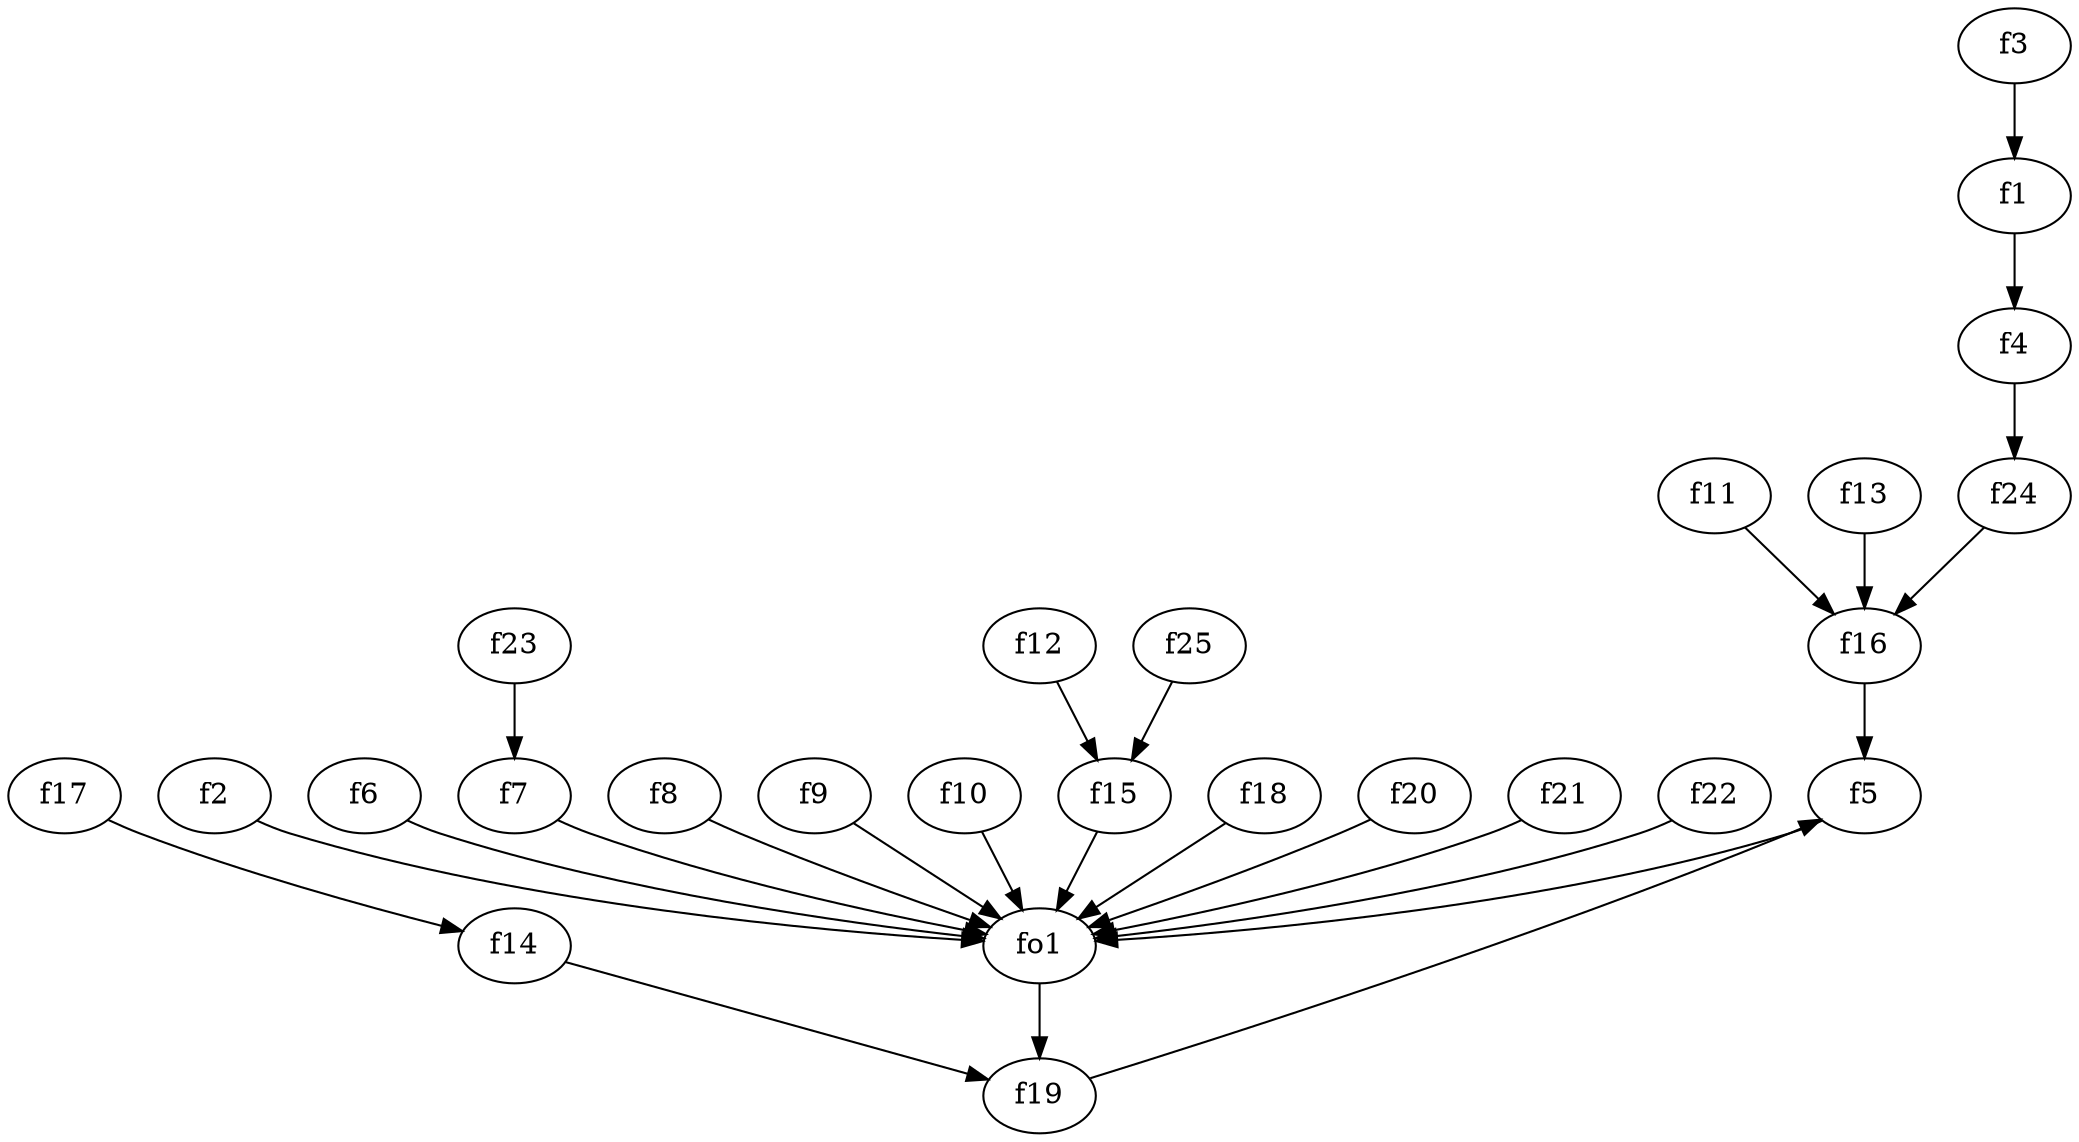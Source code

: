 strict digraph  {
f1;
f2;
f3;
f4;
f5;
f6;
f7;
f8;
f9;
f10;
f11;
f12;
f13;
f14;
f15;
f16;
f17;
f18;
f19;
f20;
f21;
f22;
f23;
f24;
f25;
fo1;
f1 -> f4  [weight=2];
f2 -> fo1  [weight=2];
f3 -> f1  [weight=2];
f4 -> f24  [weight=2];
f5 -> fo1  [weight=2];
f6 -> fo1  [weight=2];
f7 -> fo1  [weight=2];
f8 -> fo1  [weight=2];
f9 -> fo1  [weight=2];
f10 -> fo1  [weight=2];
f11 -> f16  [weight=2];
f12 -> f15  [weight=2];
f13 -> f16  [weight=2];
f14 -> f19  [weight=2];
f15 -> fo1  [weight=2];
f16 -> f5  [weight=2];
f17 -> f14  [weight=2];
f18 -> fo1  [weight=2];
f19 -> f5  [weight=2];
f20 -> fo1  [weight=2];
f21 -> fo1  [weight=2];
f22 -> fo1  [weight=2];
f23 -> f7  [weight=2];
f24 -> f16  [weight=2];
f25 -> f15  [weight=2];
fo1 -> f19  [weight=2];
}
